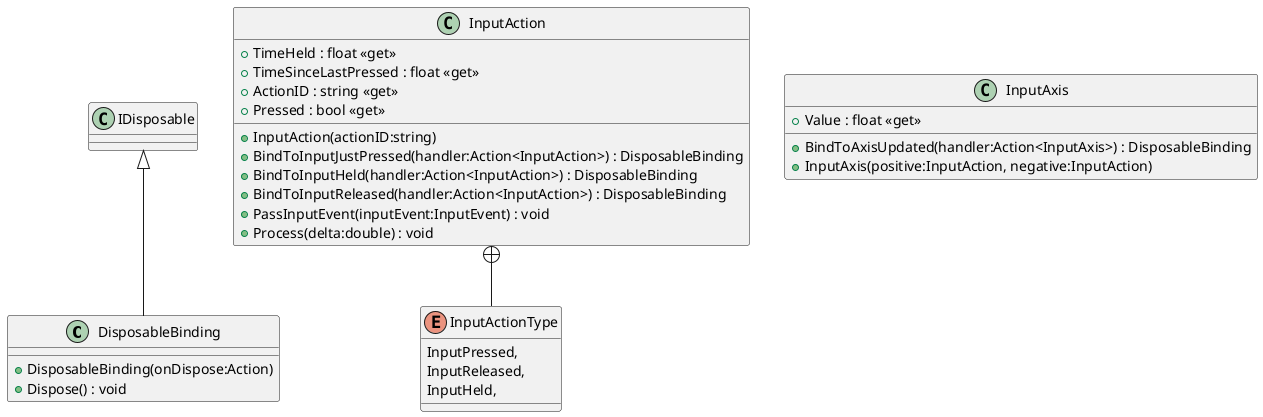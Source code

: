 @startuml
class DisposableBinding {
    + DisposableBinding(onDispose:Action)
    + Dispose() : void
}
class InputAction {
    + TimeHeld : float <<get>>
    + TimeSinceLastPressed : float <<get>>
    + ActionID : string <<get>>
    + Pressed : bool <<get>>
    + InputAction(actionID:string)
    + BindToInputJustPressed(handler:Action<InputAction>) : DisposableBinding
    + BindToInputHeld(handler:Action<InputAction>) : DisposableBinding
    + BindToInputReleased(handler:Action<InputAction>) : DisposableBinding
    + PassInputEvent(inputEvent:InputEvent) : void
    + Process(delta:double) : void
}
class InputAxis {
    + Value : float <<get>>
    + BindToAxisUpdated(handler:Action<InputAxis>) : DisposableBinding
    + InputAxis(positive:InputAction, negative:InputAction)
}
enum InputActionType {
    InputPressed,
    InputReleased,
    InputHeld,
}
IDisposable <|-- DisposableBinding
InputAction +-- InputActionType
@enduml
